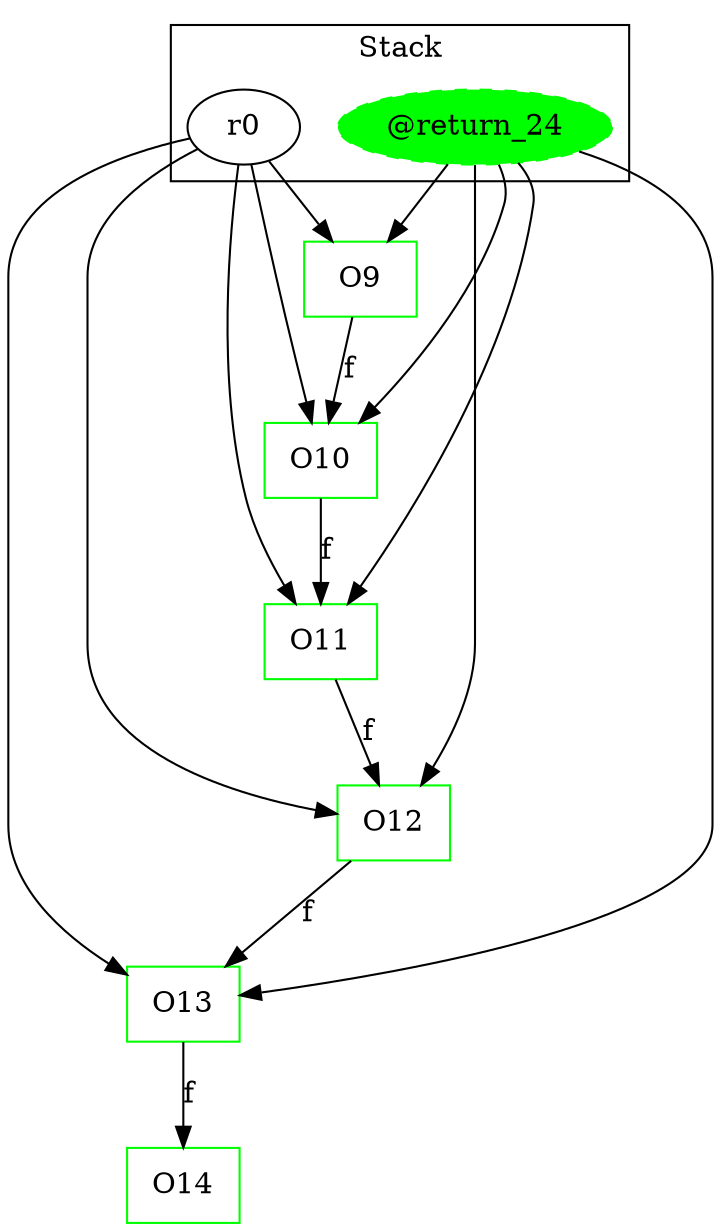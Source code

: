 digraph sample {
  rankDir="LR";
  subgraph cluster_0 {
    label="Stack"
    "r0"; "@return_24"; 
  }
  "r0" -> { O13 O12 O9 O11 O10 };
  "@return_24" -> { O13 O12 O9 O11 O10 };
  "@return_24"[style="filled,dashed"]; 
  O13[shape=box];
  O12[shape=box];
  O14[shape=box];
  O9[shape=box];
  O11[shape=box];
  O10[shape=box];
  O13 -> O14[label="f", weight="0.2"]
  O12 -> O13[label="f", weight="0.2"]
  O9 -> O10[label="f", weight="0.2"]
  O11 -> O12[label="f", weight="0.2"]
  O10 -> O11[label="f", weight="0.2"]
  O13[color="green"];
  O12[color="green"];
  O14[color="green"];
  "@return_24"[color="green"];
  O9[color="green"];
  O11[color="green"];
  O10[color="green"];
}
